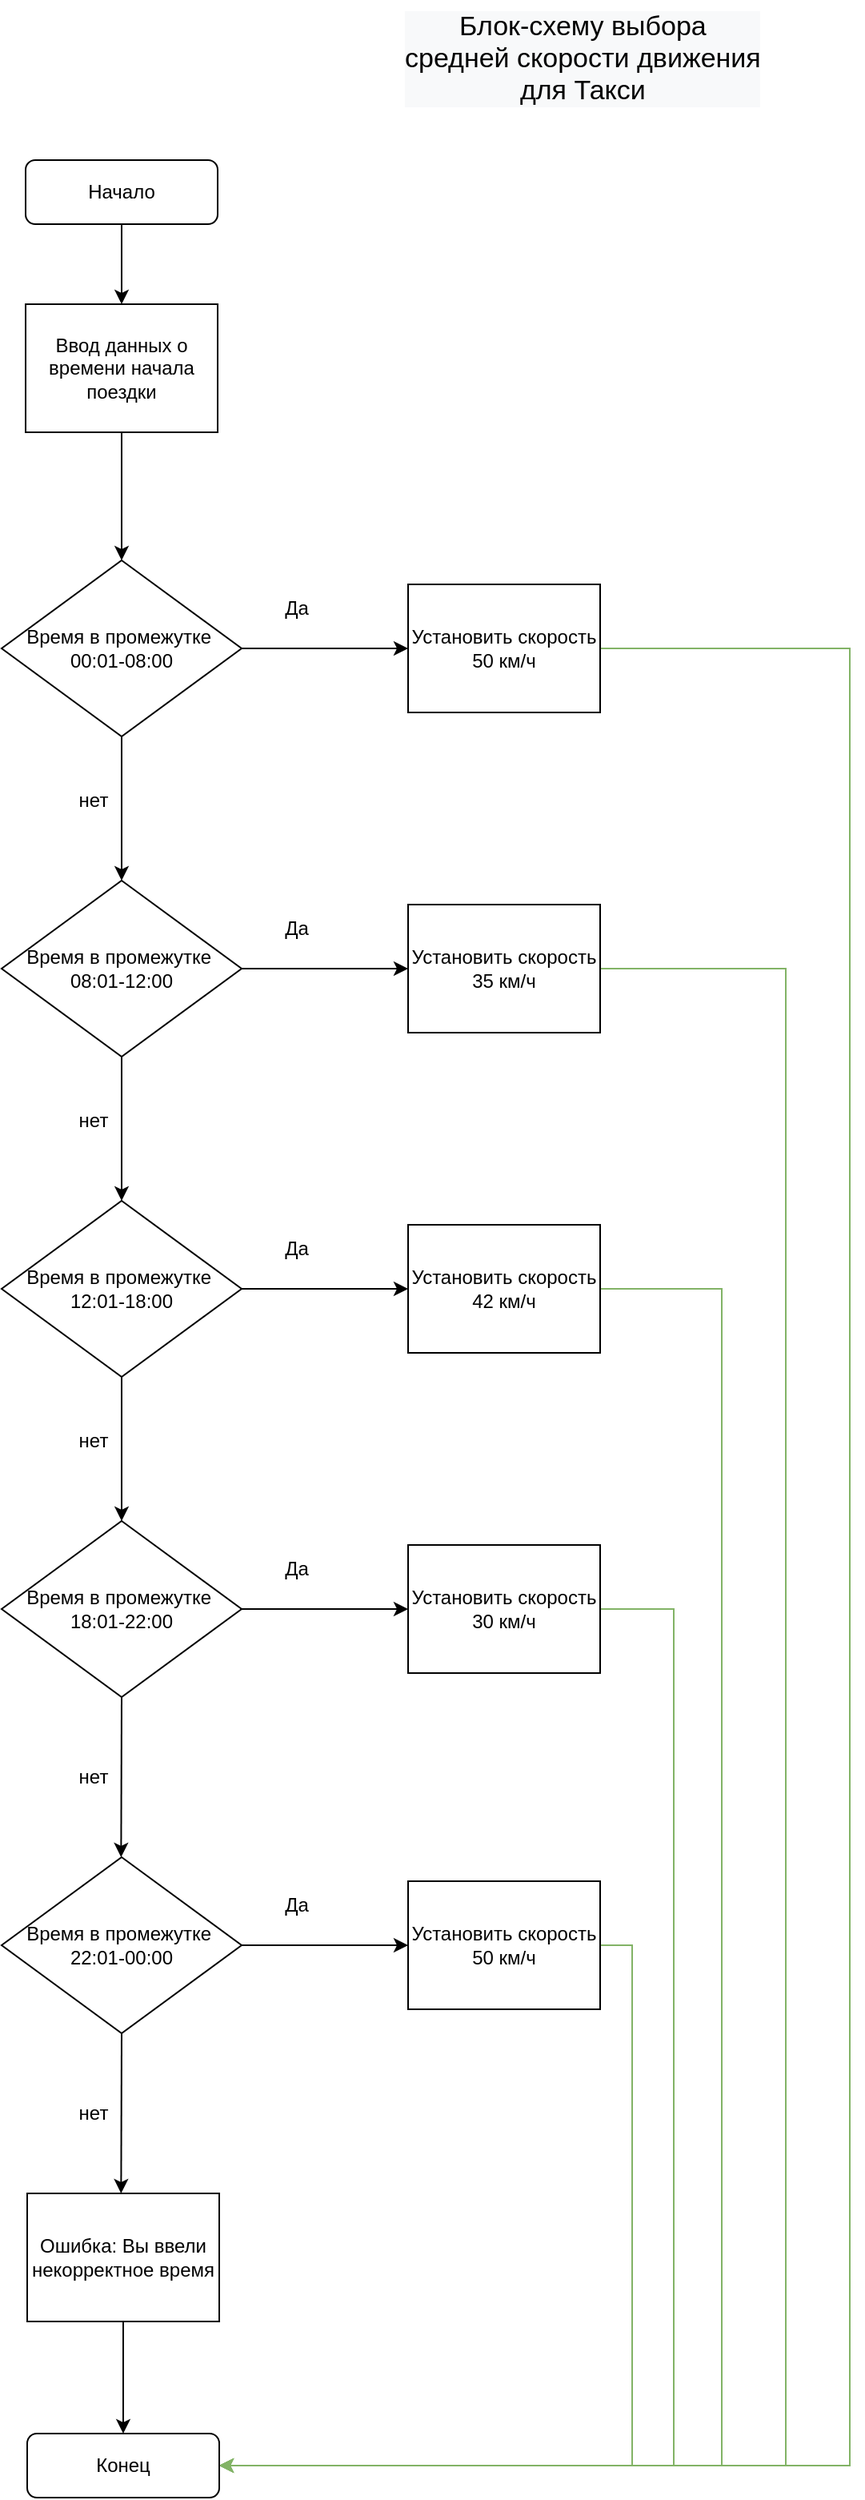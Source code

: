 <mxfile version="20.5.3" type="google"><diagram id="rRmtudpdEV8kB-wlNoaQ" name="Page-1"><mxGraphModel grid="1" page="1" gridSize="10" guides="1" tooltips="1" connect="1" arrows="1" fold="1" pageScale="1" pageWidth="827" pageHeight="1169" math="0" shadow="0"><root><mxCell id="0"/><mxCell id="1" parent="0"/><mxCell id="fuil0t00cqnZ5JbFniGT-66" style="edgeStyle=none;rounded=0;orthogonalLoop=1;jettySize=auto;html=1;exitX=0.5;exitY=1;exitDx=0;exitDy=0;entryX=0.5;entryY=0;entryDx=0;entryDy=0;" edge="1" parent="1" source="tulF2AGn9xkQMnw531Gr-1" target="fuil0t00cqnZ5JbFniGT-2"><mxGeometry relative="1" as="geometry"/></mxCell><mxCell id="tulF2AGn9xkQMnw531Gr-1" value="Начало" style="rounded=1;whiteSpace=wrap;html=1;" vertex="1" parent="1"><mxGeometry x="55" y="110" width="120" height="40" as="geometry"/></mxCell><mxCell id="OyCkoIw-mDLwt3FrL-JC-1" style="edgeStyle=orthogonalEdgeStyle;rounded=0;orthogonalLoop=1;jettySize=auto;html=1;exitX=1;exitY=0.5;exitDx=0;exitDy=0;entryX=1;entryY=0.5;entryDx=0;entryDy=0;fillColor=#d5e8d4;strokeColor=#82b366;" edge="1" parent="1" source="tulF2AGn9xkQMnw531Gr-12" target="fuil0t00cqnZ5JbFniGT-65"><mxGeometry relative="1" as="geometry"><mxPoint x="490" y="1571" as="targetPoint"/><Array as="points"><mxPoint x="570" y="415"/><mxPoint x="570" y="1550"/></Array></mxGeometry></mxCell><mxCell id="tulF2AGn9xkQMnw531Gr-12" value="Установить скорость 50 км/ч" style="rounded=0;whiteSpace=wrap;html=1;" vertex="1" parent="1"><mxGeometry x="294" y="375" width="120" height="80" as="geometry"/></mxCell><mxCell id="fuil0t00cqnZ5JbFniGT-1" value="&lt;p style=&quot;color: rgb(0, 0, 0); font-family: Helvetica; font-style: normal; font-variant-ligatures: normal; font-variant-caps: normal; font-weight: normal; letter-spacing: normal; orphans: 2; text-align: center; text-indent: 0px; text-transform: none; widows: 2; word-spacing: 0px; -webkit-text-stroke-width: 0px; background-color: rgb(248, 249, 250); text-decoration: none; margin: 0px; font-stretch: normal; line-height: normal; font-size: 17px;&quot;&gt;&lt;font style=&quot;font-size: 17px;&quot;&gt;Блок-схему выбора&lt;/font&gt;&lt;/p&gt;&lt;p style=&quot;color: rgb(0, 0, 0); font-family: Helvetica; font-style: normal; font-variant-ligatures: normal; font-variant-caps: normal; font-weight: normal; letter-spacing: normal; orphans: 2; text-align: center; text-indent: 0px; text-transform: none; widows: 2; word-spacing: 0px; -webkit-text-stroke-width: 0px; background-color: rgb(248, 249, 250); text-decoration: none; margin: 0px; font-stretch: normal; line-height: normal; font-size: 17px;&quot;&gt;&lt;font style=&quot;font-size: 17px;&quot;&gt;средней скорости движения&lt;/font&gt;&lt;/p&gt;&lt;p style=&quot;color: rgb(0, 0, 0); font-family: Helvetica; font-style: normal; font-variant-ligatures: normal; font-variant-caps: normal; font-weight: normal; letter-spacing: normal; orphans: 2; text-align: center; text-indent: 0px; text-transform: none; widows: 2; word-spacing: 0px; -webkit-text-stroke-width: 0px; background-color: rgb(248, 249, 250); text-decoration: none; margin: 0px; font-stretch: normal; line-height: normal; font-size: 17px;&quot;&gt;&lt;font style=&quot;font-size: 17px;&quot;&gt;для Такси&lt;/font&gt;&lt;/p&gt;" style="text;whiteSpace=wrap;html=1;" vertex="1" parent="1"><mxGeometry x="290" y="10" width="230" height="70" as="geometry"/></mxCell><mxCell id="fuil0t00cqnZ5JbFniGT-2" value="Ввод данных о времени начала поездки" style="rounded=0;whiteSpace=wrap;html=1;" vertex="1" parent="1"><mxGeometry x="55" y="200" width="120" height="80" as="geometry"/></mxCell><mxCell id="fuil0t00cqnZ5JbFniGT-22" value="" style="edgeStyle=none;rounded=0;orthogonalLoop=1;jettySize=auto;html=1;exitX=0.5;exitY=1;exitDx=0;exitDy=0;" edge="1" parent="1" source="fuil0t00cqnZ5JbFniGT-2" target="fuil0t00cqnZ5JbFniGT-21"><mxGeometry relative="1" as="geometry"><mxPoint x="117.314" y="600" as="sourcePoint"/></mxGeometry></mxCell><mxCell id="fuil0t00cqnZ5JbFniGT-23" style="edgeStyle=none;rounded=0;orthogonalLoop=1;jettySize=auto;html=1;exitX=1;exitY=0.5;exitDx=0;exitDy=0;" edge="1" parent="1" source="fuil0t00cqnZ5JbFniGT-21"><mxGeometry relative="1" as="geometry"><mxPoint x="294" y="415" as="targetPoint"/></mxGeometry></mxCell><mxCell id="fuil0t00cqnZ5JbFniGT-24" style="edgeStyle=none;rounded=0;orthogonalLoop=1;jettySize=auto;html=1;exitX=0.5;exitY=1;exitDx=0;exitDy=0;" edge="1" parent="1" source="fuil0t00cqnZ5JbFniGT-21"><mxGeometry relative="1" as="geometry"><mxPoint x="115" y="560" as="targetPoint"/></mxGeometry></mxCell><mxCell id="fuil0t00cqnZ5JbFniGT-21" value="Время в промежутке&amp;nbsp;&lt;br&gt;00:01-08:00" style="rhombus;whiteSpace=wrap;html=1;" vertex="1" parent="1"><mxGeometry x="40" y="360" width="150" height="110" as="geometry"/></mxCell><mxCell id="fuil0t00cqnZ5JbFniGT-25" value="Да" style="text;html=1;align=center;verticalAlign=middle;resizable=0;points=[];autosize=1;strokeColor=none;fillColor=none;" vertex="1" parent="1"><mxGeometry x="204" y="375" width="40" height="30" as="geometry"/></mxCell><mxCell id="fuil0t00cqnZ5JbFniGT-26" value="нет" style="text;html=1;align=center;verticalAlign=middle;resizable=0;points=[];autosize=1;strokeColor=none;fillColor=none;" vertex="1" parent="1"><mxGeometry x="77" y="495" width="40" height="30" as="geometry"/></mxCell><mxCell id="OyCkoIw-mDLwt3FrL-JC-3" style="edgeStyle=orthogonalEdgeStyle;rounded=0;orthogonalLoop=1;jettySize=auto;html=1;exitX=1;exitY=0.5;exitDx=0;exitDy=0;entryX=1;entryY=0.5;entryDx=0;entryDy=0;fillColor=#d5e8d4;strokeColor=#82b366;" edge="1" parent="1" source="fuil0t00cqnZ5JbFniGT-39" target="fuil0t00cqnZ5JbFniGT-65"><mxGeometry relative="1" as="geometry"><Array as="points"><mxPoint x="530" y="615"/><mxPoint x="530" y="1550"/></Array></mxGeometry></mxCell><mxCell id="fuil0t00cqnZ5JbFniGT-39" value="Установить скорость 35 км/ч" style="rounded=0;whiteSpace=wrap;html=1;" vertex="1" parent="1"><mxGeometry x="294" y="575" width="120" height="80" as="geometry"/></mxCell><mxCell id="fuil0t00cqnZ5JbFniGT-40" style="edgeStyle=none;rounded=0;orthogonalLoop=1;jettySize=auto;html=1;exitX=1;exitY=0.5;exitDx=0;exitDy=0;" edge="1" parent="1" source="fuil0t00cqnZ5JbFniGT-42"><mxGeometry relative="1" as="geometry"><mxPoint x="294" y="615" as="targetPoint"/></mxGeometry></mxCell><mxCell id="fuil0t00cqnZ5JbFniGT-41" style="edgeStyle=none;rounded=0;orthogonalLoop=1;jettySize=auto;html=1;exitX=0.5;exitY=1;exitDx=0;exitDy=0;" edge="1" parent="1" source="fuil0t00cqnZ5JbFniGT-42"><mxGeometry relative="1" as="geometry"><mxPoint x="115" y="760" as="targetPoint"/></mxGeometry></mxCell><mxCell id="fuil0t00cqnZ5JbFniGT-42" value="Время в промежутке&amp;nbsp;&lt;br&gt;08:01-12:00" style="rhombus;whiteSpace=wrap;html=1;" vertex="1" parent="1"><mxGeometry x="40" y="560" width="150" height="110" as="geometry"/></mxCell><mxCell id="fuil0t00cqnZ5JbFniGT-43" value="Да" style="text;html=1;align=center;verticalAlign=middle;resizable=0;points=[];autosize=1;strokeColor=none;fillColor=none;" vertex="1" parent="1"><mxGeometry x="204" y="575" width="40" height="30" as="geometry"/></mxCell><mxCell id="fuil0t00cqnZ5JbFniGT-44" value="нет" style="text;html=1;align=center;verticalAlign=middle;resizable=0;points=[];autosize=1;strokeColor=none;fillColor=none;" vertex="1" parent="1"><mxGeometry x="77" y="695" width="40" height="30" as="geometry"/></mxCell><mxCell id="OyCkoIw-mDLwt3FrL-JC-4" style="edgeStyle=orthogonalEdgeStyle;rounded=0;orthogonalLoop=1;jettySize=auto;html=1;exitX=1;exitY=0.5;exitDx=0;exitDy=0;entryX=1;entryY=0.5;entryDx=0;entryDy=0;fillColor=#d5e8d4;strokeColor=#82b366;" edge="1" parent="1" source="fuil0t00cqnZ5JbFniGT-45" target="fuil0t00cqnZ5JbFniGT-65"><mxGeometry relative="1" as="geometry"><Array as="points"><mxPoint x="490" y="815"/><mxPoint x="490" y="1550"/></Array></mxGeometry></mxCell><mxCell id="fuil0t00cqnZ5JbFniGT-45" value="&lt;p style=&quot;line-height: 1.2;&quot;&gt;Установить скорость 42 км/ч&lt;/p&gt;" style="rounded=0;whiteSpace=wrap;html=1;" vertex="1" parent="1"><mxGeometry x="294" y="775" width="120" height="80" as="geometry"/></mxCell><mxCell id="fuil0t00cqnZ5JbFniGT-46" style="edgeStyle=none;rounded=0;orthogonalLoop=1;jettySize=auto;html=1;exitX=1;exitY=0.5;exitDx=0;exitDy=0;" edge="1" parent="1" source="fuil0t00cqnZ5JbFniGT-48"><mxGeometry relative="1" as="geometry"><mxPoint x="294" y="815" as="targetPoint"/></mxGeometry></mxCell><mxCell id="fuil0t00cqnZ5JbFniGT-47" style="edgeStyle=none;rounded=0;orthogonalLoop=1;jettySize=auto;html=1;exitX=0.5;exitY=1;exitDx=0;exitDy=0;" edge="1" parent="1" source="fuil0t00cqnZ5JbFniGT-48"><mxGeometry relative="1" as="geometry"><mxPoint x="115" y="960" as="targetPoint"/></mxGeometry></mxCell><mxCell id="fuil0t00cqnZ5JbFniGT-48" value="Время в промежутке&amp;nbsp;&lt;br&gt;12:01-18:00" style="rhombus;whiteSpace=wrap;html=1;" vertex="1" parent="1"><mxGeometry x="40" y="760" width="150" height="110" as="geometry"/></mxCell><mxCell id="fuil0t00cqnZ5JbFniGT-49" value="Да" style="text;html=1;align=center;verticalAlign=middle;resizable=0;points=[];autosize=1;strokeColor=none;fillColor=none;" vertex="1" parent="1"><mxGeometry x="204" y="775" width="40" height="30" as="geometry"/></mxCell><mxCell id="fuil0t00cqnZ5JbFniGT-50" value="нет" style="text;html=1;align=center;verticalAlign=middle;resizable=0;points=[];autosize=1;strokeColor=none;fillColor=none;" vertex="1" parent="1"><mxGeometry x="77" y="895" width="40" height="30" as="geometry"/></mxCell><mxCell id="OyCkoIw-mDLwt3FrL-JC-5" style="edgeStyle=orthogonalEdgeStyle;rounded=0;orthogonalLoop=1;jettySize=auto;html=1;exitX=1;exitY=0.5;exitDx=0;exitDy=0;entryX=1;entryY=0.5;entryDx=0;entryDy=0;fillColor=#d5e8d4;strokeColor=#82b366;" edge="1" parent="1" source="fuil0t00cqnZ5JbFniGT-51" target="fuil0t00cqnZ5JbFniGT-65"><mxGeometry relative="1" as="geometry"><Array as="points"><mxPoint x="460" y="1015"/><mxPoint x="460" y="1550"/></Array></mxGeometry></mxCell><mxCell id="fuil0t00cqnZ5JbFniGT-51" value="Установить скорость 30 км/ч" style="rounded=0;whiteSpace=wrap;html=1;" vertex="1" parent="1"><mxGeometry x="294" y="975" width="120" height="80" as="geometry"/></mxCell><mxCell id="fuil0t00cqnZ5JbFniGT-52" style="edgeStyle=none;rounded=0;orthogonalLoop=1;jettySize=auto;html=1;exitX=1;exitY=0.5;exitDx=0;exitDy=0;" edge="1" parent="1" source="fuil0t00cqnZ5JbFniGT-53"><mxGeometry relative="1" as="geometry"><mxPoint x="294" y="1015" as="targetPoint"/></mxGeometry></mxCell><mxCell id="fuil0t00cqnZ5JbFniGT-55" style="edgeStyle=none;rounded=0;orthogonalLoop=1;jettySize=auto;html=1;exitX=0.5;exitY=1;exitDx=0;exitDy=0;" edge="1" parent="1" source="fuil0t00cqnZ5JbFniGT-53"><mxGeometry relative="1" as="geometry"><mxPoint x="114.667" y="1170" as="targetPoint"/></mxGeometry></mxCell><mxCell id="fuil0t00cqnZ5JbFniGT-53" value="Время в промежутке&amp;nbsp;&lt;br&gt;18:01-22:00" style="rhombus;whiteSpace=wrap;html=1;" vertex="1" parent="1"><mxGeometry x="40" y="960" width="150" height="110" as="geometry"/></mxCell><mxCell id="fuil0t00cqnZ5JbFniGT-54" value="Да" style="text;html=1;align=center;verticalAlign=middle;resizable=0;points=[];autosize=1;strokeColor=none;fillColor=none;" vertex="1" parent="1"><mxGeometry x="204" y="975" width="40" height="30" as="geometry"/></mxCell><mxCell id="fuil0t00cqnZ5JbFniGT-56" value="нет" style="text;html=1;align=center;verticalAlign=middle;resizable=0;points=[];autosize=1;strokeColor=none;fillColor=none;" vertex="1" parent="1"><mxGeometry x="77" y="1105" width="40" height="30" as="geometry"/></mxCell><mxCell id="OyCkoIw-mDLwt3FrL-JC-6" style="edgeStyle=orthogonalEdgeStyle;rounded=0;orthogonalLoop=1;jettySize=auto;html=1;exitX=1;exitY=0.5;exitDx=0;exitDy=0;entryX=1;entryY=0.5;entryDx=0;entryDy=0;fillColor=#d5e8d4;strokeColor=#82b366;" edge="1" parent="1" source="fuil0t00cqnZ5JbFniGT-57" target="fuil0t00cqnZ5JbFniGT-65"><mxGeometry relative="1" as="geometry"/></mxCell><mxCell id="fuil0t00cqnZ5JbFniGT-57" value="Установить скорость 50 км/ч" style="rounded=0;whiteSpace=wrap;html=1;" vertex="1" parent="1"><mxGeometry x="294" y="1185" width="120" height="80" as="geometry"/></mxCell><mxCell id="fuil0t00cqnZ5JbFniGT-58" style="edgeStyle=none;rounded=0;orthogonalLoop=1;jettySize=auto;html=1;exitX=1;exitY=0.5;exitDx=0;exitDy=0;" edge="1" parent="1" source="fuil0t00cqnZ5JbFniGT-60"><mxGeometry relative="1" as="geometry"><mxPoint x="294" y="1225" as="targetPoint"/></mxGeometry></mxCell><mxCell id="fuil0t00cqnZ5JbFniGT-59" style="edgeStyle=none;rounded=0;orthogonalLoop=1;jettySize=auto;html=1;exitX=0.5;exitY=1;exitDx=0;exitDy=0;" edge="1" parent="1" source="fuil0t00cqnZ5JbFniGT-60"><mxGeometry relative="1" as="geometry"><mxPoint x="114.667" y="1380" as="targetPoint"/></mxGeometry></mxCell><mxCell id="fuil0t00cqnZ5JbFniGT-60" value="Время в промежутке&amp;nbsp;&lt;br&gt;22:01-00:00" style="rhombus;whiteSpace=wrap;html=1;" vertex="1" parent="1"><mxGeometry x="40" y="1170" width="150" height="110" as="geometry"/></mxCell><mxCell id="fuil0t00cqnZ5JbFniGT-61" value="Да" style="text;html=1;align=center;verticalAlign=middle;resizable=0;points=[];autosize=1;strokeColor=none;fillColor=none;" vertex="1" parent="1"><mxGeometry x="204" y="1185" width="40" height="30" as="geometry"/></mxCell><mxCell id="fuil0t00cqnZ5JbFniGT-62" value="нет" style="text;html=1;align=center;verticalAlign=middle;resizable=0;points=[];autosize=1;strokeColor=none;fillColor=none;" vertex="1" parent="1"><mxGeometry x="77" y="1315" width="40" height="30" as="geometry"/></mxCell><mxCell id="fuil0t00cqnZ5JbFniGT-64" style="edgeStyle=none;rounded=0;orthogonalLoop=1;jettySize=auto;html=1;exitX=0.5;exitY=1;exitDx=0;exitDy=0;" edge="1" parent="1" source="fuil0t00cqnZ5JbFniGT-63"><mxGeometry relative="1" as="geometry"><mxPoint x="116" y="1530" as="targetPoint"/></mxGeometry></mxCell><mxCell id="fuil0t00cqnZ5JbFniGT-63" value="Ошибка: Вы ввели некорректное время" style="rounded=0;whiteSpace=wrap;html=1;" vertex="1" parent="1"><mxGeometry x="56" y="1380" width="120" height="80" as="geometry"/></mxCell><mxCell id="fuil0t00cqnZ5JbFniGT-65" value="Конец" style="rounded=1;whiteSpace=wrap;html=1;" vertex="1" parent="1"><mxGeometry x="56" y="1530" width="120" height="40" as="geometry"/></mxCell></root></mxGraphModel></diagram></mxfile>